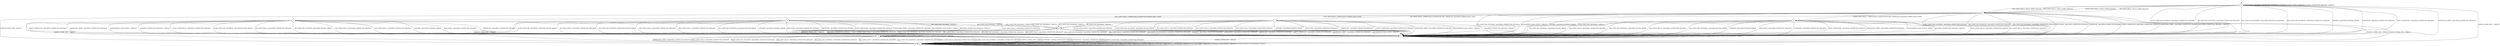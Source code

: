 digraph g {

	s0 [shape="circle" label="s0"];
	s1 [shape="circle" label="s1"];
	s2 [shape="circle" label="s2"];
	s3 [shape="circle" label="s3"];
	s4 [shape="circle" label="s4"];
	s5 [shape="circle" label="s5"];
	s6 [shape="circle" label="s6"];
	s7 [shape="circle" label="s7"];
	s8 [shape="circle" label="s8"];
	s9 [shape="circle" label="s9"];
	s0 -> s1 [label="ECDH_CLIENT_HELLO / HELLO_VERIFY_REQUEST"];
	s0 -> s2 [label="ECDH_CLIENT_KEY_EXCHANGE / Alert(FATAL,UNEXPECTED_MESSAGE)"];
	s0 -> s1 [label="DH_CLIENT_HELLO / HELLO_VERIFY_REQUEST"];
	s0 -> s2 [label="DH_CLIENT_KEY_EXCHANGE / Alert(FATAL,UNEXPECTED_MESSAGE)"];
	s0 -> s1 [label="PSK_CLIENT_HELLO / HELLO_VERIFY_REQUEST"];
	s0 -> s2 [label="PSK_CLIENT_KEY_EXCHANGE / Alert(FATAL,UNEXPECTED_MESSAGE)"];
	s0 -> s1 [label="RSA_CLIENT_HELLO / HELLO_VERIFY_REQUEST"];
	s0 -> s2 [label="RSA_CLIENT_KEY_EXCHANGE / Alert(FATAL,UNEXPECTED_MESSAGE)"];
	s0 -> s4 [label="CHANGE_CIPHER_SPEC / TIMEOUT"];
	s0 -> s2 [label="FINISHED / Alert(FATAL,INTERNAL_ERROR)"];
	s0 -> s0 [label="APPLICATION / Alert(FATAL,UNEXPECTED_MESSAGE)"];
	s0 -> s2 [label="CERTIFICATE / Alert(FATAL,UNEXPECTED_MESSAGE)"];
	s0 -> s2 [label="EMPTY_CERTIFICATE / Alert(FATAL,UNEXPECTED_MESSAGE)"];
	s0 -> s2 [label="CERTIFICATE_VERIFY / Alert(FATAL,UNEXPECTED_MESSAGE)"];
	s0 -> s0 [label="Alert(WARNING,CLOSE_NOTIFY) / TIMEOUT"];
	s0 -> s0 [label="Alert(FATAL,UNEXPECTED_MESSAGE) / TIMEOUT"];
	s1 -> s9 [label="ECDH_CLIENT_HELLO / SERVER_HELLO,CERTIFICATE,ECDHE_SERVER_KEY_EXCHANGE,SERVER_HELLO_DONE"];
	s1 -> s2 [label="ECDH_CLIENT_KEY_EXCHANGE / Alert(FATAL,UNEXPECTED_MESSAGE)"];
	s1 -> s7 [label="DH_CLIENT_HELLO / SERVER_HELLO,CERTIFICATE,DHE_SERVER_KEY_EXCHANGE,SERVER_HELLO_DONE"];
	s1 -> s2 [label="DH_CLIENT_KEY_EXCHANGE / Alert(FATAL,UNEXPECTED_MESSAGE)"];
	s1 -> s5 [label="PSK_CLIENT_HELLO / SERVER_HELLO,SERVER_HELLO_DONE"];
	s1 -> s2 [label="PSK_CLIENT_KEY_EXCHANGE / Alert(FATAL,UNEXPECTED_MESSAGE)"];
	s1 -> s3 [label="RSA_CLIENT_HELLO / SERVER_HELLO,CERTIFICATE,SERVER_HELLO_DONE"];
	s1 -> s2 [label="RSA_CLIENT_KEY_EXCHANGE / Alert(FATAL,UNEXPECTED_MESSAGE)"];
	s1 -> s4 [label="CHANGE_CIPHER_SPEC / TIMEOUT"];
	s1 -> s2 [label="FINISHED / Alert(FATAL,INTERNAL_ERROR)"];
	s1 -> s2 [label="APPLICATION / Alert(FATAL,UNEXPECTED_MESSAGE)"];
	s1 -> s2 [label="CERTIFICATE / Alert(FATAL,UNEXPECTED_MESSAGE)"];
	s1 -> s2 [label="EMPTY_CERTIFICATE / Alert(FATAL,UNEXPECTED_MESSAGE)"];
	s1 -> s2 [label="CERTIFICATE_VERIFY / Alert(FATAL,UNEXPECTED_MESSAGE)"];
	s1 -> s2 [label="Alert(WARNING,CLOSE_NOTIFY) / TIMEOUT"];
	s1 -> s2 [label="Alert(FATAL,UNEXPECTED_MESSAGE) / TIMEOUT"];
	s2 -> s2 [label="ECDH_CLIENT_HELLO / TIMEOUT"];
	s2 -> s2 [label="ECDH_CLIENT_KEY_EXCHANGE / TIMEOUT"];
	s2 -> s2 [label="DH_CLIENT_HELLO / TIMEOUT"];
	s2 -> s2 [label="DH_CLIENT_KEY_EXCHANGE / TIMEOUT"];
	s2 -> s2 [label="PSK_CLIENT_HELLO / TIMEOUT"];
	s2 -> s2 [label="PSK_CLIENT_KEY_EXCHANGE / TIMEOUT"];
	s2 -> s2 [label="RSA_CLIENT_HELLO / TIMEOUT"];
	s2 -> s2 [label="RSA_CLIENT_KEY_EXCHANGE / TIMEOUT"];
	s2 -> s4 [label="CHANGE_CIPHER_SPEC / TIMEOUT"];
	s2 -> s2 [label="FINISHED / TIMEOUT"];
	s2 -> s2 [label="APPLICATION / Alert(FATAL,UNEXPECTED_MESSAGE)"];
	s2 -> s2 [label="CERTIFICATE / TIMEOUT"];
	s2 -> s2 [label="EMPTY_CERTIFICATE / TIMEOUT"];
	s2 -> s2 [label="CERTIFICATE_VERIFY / TIMEOUT"];
	s2 -> s2 [label="Alert(WARNING,CLOSE_NOTIFY) / TIMEOUT"];
	s2 -> s2 [label="Alert(FATAL,UNEXPECTED_MESSAGE) / TIMEOUT"];
	s3 -> s2 [label="ECDH_CLIENT_HELLO / Alert(FATAL,UNEXPECTED_MESSAGE)"];
	s3 -> s2 [label="ECDH_CLIENT_KEY_EXCHANGE / Alert(FATAL,DECODE_ERROR)"];
	s3 -> s2 [label="DH_CLIENT_HELLO / Alert(FATAL,UNEXPECTED_MESSAGE)"];
	s3 -> s2 [label="DH_CLIENT_KEY_EXCHANGE / Alert(FATAL,DECRYPT_ERROR)"];
	s3 -> s2 [label="PSK_CLIENT_HELLO / Alert(FATAL,UNEXPECTED_MESSAGE)"];
	s3 -> s6 [label="PSK_CLIENT_KEY_EXCHANGE / TIMEOUT"];
	s3 -> s2 [label="RSA_CLIENT_HELLO / Alert(FATAL,UNEXPECTED_MESSAGE)"];
	s3 -> s6 [label="RSA_CLIENT_KEY_EXCHANGE / TIMEOUT"];
	s3 -> s4 [label="CHANGE_CIPHER_SPEC / TIMEOUT"];
	s3 -> s2 [label="FINISHED / Alert(FATAL,INTERNAL_ERROR)"];
	s3 -> s2 [label="APPLICATION / Alert(FATAL,UNEXPECTED_MESSAGE)"];
	s3 -> s2 [label="CERTIFICATE / Alert(FATAL,UNEXPECTED_MESSAGE)"];
	s3 -> s2 [label="EMPTY_CERTIFICATE / Alert(FATAL,UNEXPECTED_MESSAGE)"];
	s3 -> s2 [label="CERTIFICATE_VERIFY / Alert(FATAL,UNEXPECTED_MESSAGE)"];
	s3 -> s2 [label="Alert(WARNING,CLOSE_NOTIFY) / TIMEOUT"];
	s3 -> s2 [label="Alert(FATAL,UNEXPECTED_MESSAGE) / TIMEOUT"];
	s4 -> s4 [label="ECDH_CLIENT_HELLO / TIMEOUT"];
	s4 -> s4 [label="ECDH_CLIENT_KEY_EXCHANGE / TIMEOUT"];
	s4 -> s4 [label="DH_CLIENT_HELLO / TIMEOUT"];
	s4 -> s4 [label="DH_CLIENT_KEY_EXCHANGE / TIMEOUT"];
	s4 -> s4 [label="PSK_CLIENT_HELLO / TIMEOUT"];
	s4 -> s4 [label="PSK_CLIENT_KEY_EXCHANGE / TIMEOUT"];
	s4 -> s4 [label="RSA_CLIENT_HELLO / TIMEOUT"];
	s4 -> s4 [label="RSA_CLIENT_KEY_EXCHANGE / TIMEOUT"];
	s4 -> s4 [label="CHANGE_CIPHER_SPEC / TIMEOUT"];
	s4 -> s4 [label="FINISHED / TIMEOUT"];
	s4 -> s4 [label="APPLICATION / TIMEOUT"];
	s4 -> s4 [label="CERTIFICATE / TIMEOUT"];
	s4 -> s4 [label="EMPTY_CERTIFICATE / TIMEOUT"];
	s4 -> s4 [label="CERTIFICATE_VERIFY / TIMEOUT"];
	s4 -> s4 [label="Alert(WARNING,CLOSE_NOTIFY) / TIMEOUT"];
	s4 -> s4 [label="Alert(FATAL,UNEXPECTED_MESSAGE) / TIMEOUT"];
	s5 -> s2 [label="ECDH_CLIENT_HELLO / Alert(FATAL,UNEXPECTED_MESSAGE)"];
	s5 -> s2 [label="ECDH_CLIENT_KEY_EXCHANGE / Alert(FATAL,DECODE_ERROR)"];
	s5 -> s2 [label="DH_CLIENT_HELLO / Alert(FATAL,UNEXPECTED_MESSAGE)"];
	s5 -> s2 [label="DH_CLIENT_KEY_EXCHANGE / Alert(FATAL,DECODE_ERROR)"];
	s5 -> s2 [label="PSK_CLIENT_HELLO / Alert(FATAL,UNEXPECTED_MESSAGE)"];
	s5 -> s6 [label="PSK_CLIENT_KEY_EXCHANGE / TIMEOUT"];
	s5 -> s2 [label="RSA_CLIENT_HELLO / Alert(FATAL,UNEXPECTED_MESSAGE)"];
	s5 -> s2 [label="RSA_CLIENT_KEY_EXCHANGE / Alert(FATAL,DECODE_ERROR)"];
	s5 -> s4 [label="CHANGE_CIPHER_SPEC / TIMEOUT"];
	s5 -> s2 [label="FINISHED / Alert(FATAL,INTERNAL_ERROR)"];
	s5 -> s2 [label="APPLICATION / Alert(FATAL,UNEXPECTED_MESSAGE)"];
	s5 -> s2 [label="CERTIFICATE / Alert(FATAL,UNEXPECTED_MESSAGE)"];
	s5 -> s2 [label="EMPTY_CERTIFICATE / Alert(FATAL,UNEXPECTED_MESSAGE)"];
	s5 -> s2 [label="CERTIFICATE_VERIFY / Alert(FATAL,UNEXPECTED_MESSAGE)"];
	s5 -> s2 [label="Alert(WARNING,CLOSE_NOTIFY) / TIMEOUT"];
	s5 -> s2 [label="Alert(FATAL,UNEXPECTED_MESSAGE) / TIMEOUT"];
	s6 -> s2 [label="ECDH_CLIENT_HELLO / Alert(FATAL,UNEXPECTED_MESSAGE)"];
	s6 -> s2 [label="ECDH_CLIENT_KEY_EXCHANGE / Alert(FATAL,UNEXPECTED_MESSAGE)"];
	s6 -> s2 [label="DH_CLIENT_HELLO / Alert(FATAL,UNEXPECTED_MESSAGE)"];
	s6 -> s2 [label="DH_CLIENT_KEY_EXCHANGE / Alert(FATAL,UNEXPECTED_MESSAGE)"];
	s6 -> s2 [label="PSK_CLIENT_HELLO / Alert(FATAL,UNEXPECTED_MESSAGE)"];
	s6 -> s2 [label="PSK_CLIENT_KEY_EXCHANGE / Alert(FATAL,UNEXPECTED_MESSAGE)"];
	s6 -> s2 [label="RSA_CLIENT_HELLO / Alert(FATAL,UNEXPECTED_MESSAGE)"];
	s6 -> s2 [label="RSA_CLIENT_KEY_EXCHANGE / Alert(FATAL,UNEXPECTED_MESSAGE)"];
	s6 -> s8 [label="CHANGE_CIPHER_SPEC / TIMEOUT"];
	s6 -> s2 [label="FINISHED / Alert(FATAL,UNEXPECTED_MESSAGE)"];
	s6 -> s2 [label="APPLICATION / Alert(FATAL,UNEXPECTED_MESSAGE)"];
	s6 -> s2 [label="CERTIFICATE / Alert(FATAL,UNEXPECTED_MESSAGE)"];
	s6 -> s2 [label="EMPTY_CERTIFICATE / Alert(FATAL,UNEXPECTED_MESSAGE)"];
	s6 -> s2 [label="CERTIFICATE_VERIFY / Alert(FATAL,UNEXPECTED_MESSAGE)"];
	s6 -> s2 [label="Alert(WARNING,CLOSE_NOTIFY) / TIMEOUT"];
	s6 -> s2 [label="Alert(FATAL,UNEXPECTED_MESSAGE) / TIMEOUT"];
	s7 -> s2 [label="ECDH_CLIENT_HELLO / Alert(FATAL,UNEXPECTED_MESSAGE)"];
	s7 -> s2 [label="ECDH_CLIENT_KEY_EXCHANGE / Alert(FATAL,DECODE_ERROR)"];
	s7 -> s2 [label="DH_CLIENT_HELLO / Alert(FATAL,UNEXPECTED_MESSAGE)"];
	s7 -> s6 [label="DH_CLIENT_KEY_EXCHANGE / TIMEOUT"];
	s7 -> s2 [label="PSK_CLIENT_HELLO / Alert(FATAL,UNEXPECTED_MESSAGE)"];
	s7 -> s6 [label="PSK_CLIENT_KEY_EXCHANGE / TIMEOUT"];
	s7 -> s2 [label="RSA_CLIENT_HELLO / Alert(FATAL,UNEXPECTED_MESSAGE)"];
	s7 -> s6 [label="RSA_CLIENT_KEY_EXCHANGE / TIMEOUT"];
	s7 -> s4 [label="CHANGE_CIPHER_SPEC / TIMEOUT"];
	s7 -> s2 [label="FINISHED / Alert(FATAL,INTERNAL_ERROR)"];
	s7 -> s2 [label="APPLICATION / Alert(FATAL,UNEXPECTED_MESSAGE)"];
	s7 -> s2 [label="CERTIFICATE / Alert(FATAL,UNEXPECTED_MESSAGE)"];
	s7 -> s2 [label="EMPTY_CERTIFICATE / Alert(FATAL,UNEXPECTED_MESSAGE)"];
	s7 -> s2 [label="CERTIFICATE_VERIFY / Alert(FATAL,UNEXPECTED_MESSAGE)"];
	s7 -> s2 [label="Alert(WARNING,CLOSE_NOTIFY) / TIMEOUT"];
	s7 -> s2 [label="Alert(FATAL,UNEXPECTED_MESSAGE) / TIMEOUT"];
	s8 -> s4 [label="ECDH_CLIENT_HELLO / Alert(FATAL,UNEXPECTED_MESSAGE)"];
	s8 -> s4 [label="ECDH_CLIENT_KEY_EXCHANGE / Alert(FATAL,UNEXPECTED_MESSAGE)"];
	s8 -> s4 [label="DH_CLIENT_HELLO / Alert(FATAL,UNEXPECTED_MESSAGE)"];
	s8 -> s4 [label="DH_CLIENT_KEY_EXCHANGE / Alert(FATAL,UNEXPECTED_MESSAGE)"];
	s8 -> s4 [label="PSK_CLIENT_HELLO / Alert(FATAL,UNEXPECTED_MESSAGE)"];
	s8 -> s4 [label="PSK_CLIENT_KEY_EXCHANGE / Alert(FATAL,UNEXPECTED_MESSAGE)"];
	s8 -> s4 [label="RSA_CLIENT_HELLO / Alert(FATAL,UNEXPECTED_MESSAGE)"];
	s8 -> s4 [label="RSA_CLIENT_KEY_EXCHANGE / Alert(FATAL,UNEXPECTED_MESSAGE)"];
	s8 -> s4 [label="CHANGE_CIPHER_SPEC / TIMEOUT"];
	s8 -> s4 [label="FINISHED / CHANGE_CIPHER_SPEC,FINISHED"];
	s8 -> s8 [label="APPLICATION / TIMEOUT"];
	s8 -> s4 [label="CERTIFICATE / Alert(FATAL,UNEXPECTED_MESSAGE)"];
	s8 -> s4 [label="EMPTY_CERTIFICATE / Alert(FATAL,UNEXPECTED_MESSAGE)"];
	s8 -> s4 [label="CERTIFICATE_VERIFY / Alert(FATAL,UNEXPECTED_MESSAGE)"];
	s8 -> s8 [label="Alert(WARNING,CLOSE_NOTIFY) / TIMEOUT"];
	s8 -> s8 [label="Alert(FATAL,UNEXPECTED_MESSAGE) / TIMEOUT"];
	s9 -> s2 [label="ECDH_CLIENT_HELLO / Alert(FATAL,UNEXPECTED_MESSAGE)"];
	s9 -> s6 [label="ECDH_CLIENT_KEY_EXCHANGE / TIMEOUT"];
	s9 -> s2 [label="DH_CLIENT_HELLO / Alert(FATAL,UNEXPECTED_MESSAGE)"];
	s9 -> s2 [label="DH_CLIENT_KEY_EXCHANGE / Alert(FATAL,DECODE_ERROR)"];
	s9 -> s2 [label="PSK_CLIENT_HELLO / Alert(FATAL,UNEXPECTED_MESSAGE)"];
	s9 -> s2 [label="PSK_CLIENT_KEY_EXCHANGE / Alert(FATAL,DECODE_ERROR)"];
	s9 -> s2 [label="RSA_CLIENT_HELLO / Alert(FATAL,UNEXPECTED_MESSAGE)"];
	s9 -> s2 [label="RSA_CLIENT_KEY_EXCHANGE / Alert(FATAL,DECODE_ERROR)"];
	s9 -> s4 [label="CHANGE_CIPHER_SPEC / TIMEOUT"];
	s9 -> s2 [label="FINISHED / Alert(FATAL,INTERNAL_ERROR)"];
	s9 -> s2 [label="APPLICATION / Alert(FATAL,UNEXPECTED_MESSAGE)"];
	s9 -> s2 [label="CERTIFICATE / Alert(FATAL,UNEXPECTED_MESSAGE)"];
	s9 -> s2 [label="EMPTY_CERTIFICATE / Alert(FATAL,UNEXPECTED_MESSAGE)"];
	s9 -> s2 [label="CERTIFICATE_VERIFY / Alert(FATAL,UNEXPECTED_MESSAGE)"];
	s9 -> s2 [label="Alert(WARNING,CLOSE_NOTIFY) / TIMEOUT"];
	s9 -> s2 [label="Alert(FATAL,UNEXPECTED_MESSAGE) / TIMEOUT"];

__start0 [label="" shape="none" width="0" height="0"];
__start0 -> s0;

}
